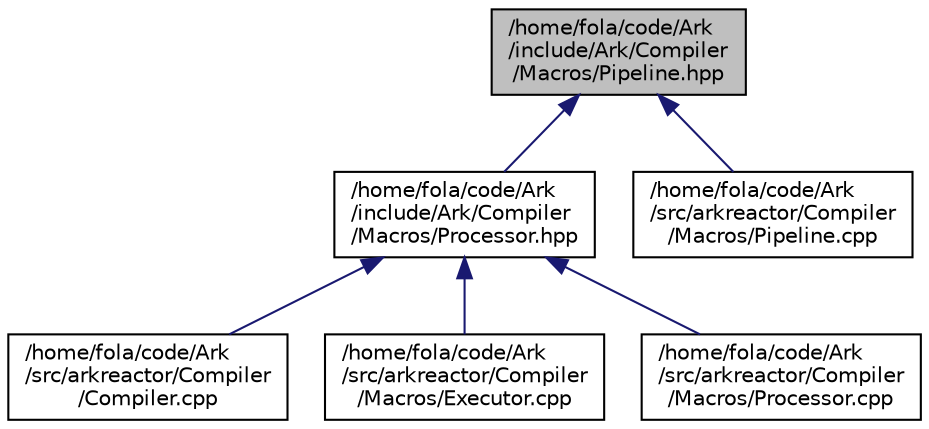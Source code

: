 digraph "/home/fola/code/Ark/include/Ark/Compiler/Macros/Pipeline.hpp"
{
 // INTERACTIVE_SVG=YES
 // LATEX_PDF_SIZE
  edge [fontname="Helvetica",fontsize="10",labelfontname="Helvetica",labelfontsize="10"];
  node [fontname="Helvetica",fontsize="10",shape=record];
  Node1 [label="/home/fola/code/Ark\l/include/Ark/Compiler\l/Macros/Pipeline.hpp",height=0.2,width=0.4,color="black", fillcolor="grey75", style="filled", fontcolor="black",tooltip="The Chain of Responsibility class for running nodes through MacroExecutors."];
  Node1 -> Node2 [dir="back",color="midnightblue",fontsize="10",style="solid",fontname="Helvetica"];
  Node2 [label="/home/fola/code/Ark\l/include/Ark/Compiler\l/Macros/Processor.hpp",height=0.2,width=0.4,color="black", fillcolor="white", style="filled",URL="$de/db1/Processor_8hpp.html",tooltip="Handles the macros and their expansion in ArkScript source code."];
  Node2 -> Node3 [dir="back",color="midnightblue",fontsize="10",style="solid",fontname="Helvetica"];
  Node3 [label="/home/fola/code/Ark\l/src/arkreactor/Compiler\l/Compiler.cpp",height=0.2,width=0.4,color="black", fillcolor="white", style="filled",URL="$de/dfa/Compiler_8cpp.html",tooltip=" "];
  Node2 -> Node4 [dir="back",color="midnightblue",fontsize="10",style="solid",fontname="Helvetica"];
  Node4 [label="/home/fola/code/Ark\l/src/arkreactor/Compiler\l/Macros/Executor.cpp",height=0.2,width=0.4,color="black", fillcolor="white", style="filled",URL="$d1/da9/Executor_8cpp.html",tooltip=" "];
  Node2 -> Node5 [dir="back",color="midnightblue",fontsize="10",style="solid",fontname="Helvetica"];
  Node5 [label="/home/fola/code/Ark\l/src/arkreactor/Compiler\l/Macros/Processor.cpp",height=0.2,width=0.4,color="black", fillcolor="white", style="filled",URL="$d6/d69/Processor_8cpp.html",tooltip=" "];
  Node1 -> Node6 [dir="back",color="midnightblue",fontsize="10",style="solid",fontname="Helvetica"];
  Node6 [label="/home/fola/code/Ark\l/src/arkreactor/Compiler\l/Macros/Pipeline.cpp",height=0.2,width=0.4,color="black", fillcolor="white", style="filled",URL="$dd/d19/Pipeline_8cpp.html",tooltip=" "];
}

